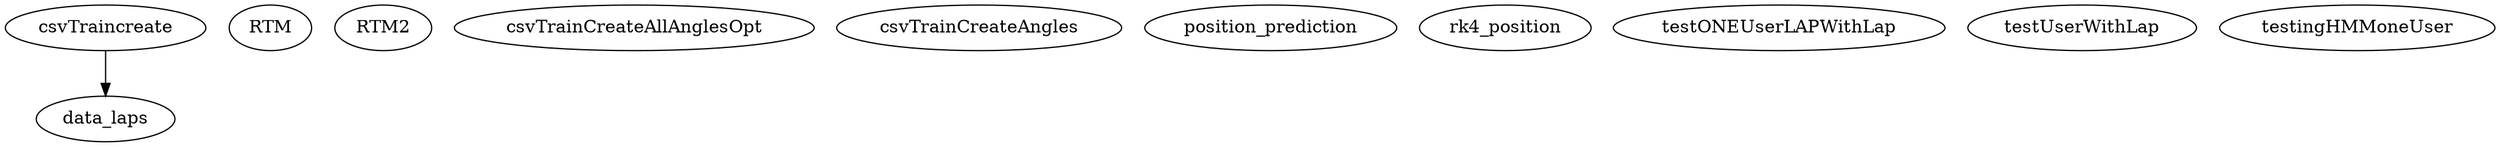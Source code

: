 /* Created by mdot for Matlab */
digraph m2html {
  csvTraincreate -> data_laps;

  RTM [URL="RTM.html"];
  RTM2 [URL="RTM2.html"];
  csvTrainCreateAllAnglesOpt [URL="csvTrainCreateAllAnglesOpt.html"];
  csvTrainCreateAngles [URL="csvTrainCreateAngles.html"];
  csvTraincreate [URL="csvTraincreate.html"];
  data_laps [URL="data_laps.html"];
  position_prediction [URL="position_prediction.html"];
  rk4_position [URL="rk4_position.html"];
  testONEUserLAPWithLap [URL="testONEUserLAPWithLap.html"];
  testUserWithLap [URL="testUserWithLap.html"];
  testingHMMoneUser [URL="testingHMMoneUser.html"];
}